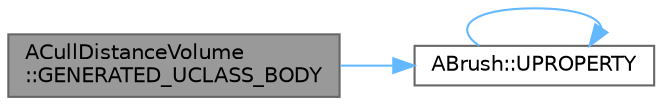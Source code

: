 digraph "ACullDistanceVolume::GENERATED_UCLASS_BODY"
{
 // INTERACTIVE_SVG=YES
 // LATEX_PDF_SIZE
  bgcolor="transparent";
  edge [fontname=Helvetica,fontsize=10,labelfontname=Helvetica,labelfontsize=10];
  node [fontname=Helvetica,fontsize=10,shape=box,height=0.2,width=0.4];
  rankdir="LR";
  Node1 [id="Node000001",label="ACullDistanceVolume\l::GENERATED_UCLASS_BODY",height=0.2,width=0.4,color="gray40", fillcolor="grey60", style="filled", fontcolor="black",tooltip="Array of size and cull distance pairs."];
  Node1 -> Node2 [id="edge1_Node000001_Node000002",color="steelblue1",style="solid",tooltip=" "];
  Node2 [id="Node000002",label="ABrush::UPROPERTY",height=0.2,width=0.4,color="grey40", fillcolor="white", style="filled",URL="$d3/dd8/classABrush.html#a21c2b00279aa1970706323def034b4dc",tooltip=" "];
  Node2 -> Node2 [id="edge2_Node000002_Node000002",color="steelblue1",style="solid",tooltip=" "];
}

